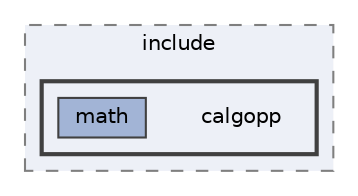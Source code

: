 digraph "lib/math/include/calgopp"
{
 // LATEX_PDF_SIZE
  bgcolor="transparent";
  edge [fontname=Helvetica,fontsize=10,labelfontname=Helvetica,labelfontsize=10];
  node [fontname=Helvetica,fontsize=10,shape=box,height=0.2,width=0.4];
  compound=true
  subgraph clusterdir_d2e3a591115529d6c7ea42d7bff6acd1 {
    graph [ bgcolor="#edf0f7", pencolor="grey50", label="include", fontname=Helvetica,fontsize=10 style="filled,dashed", URL="dir_d2e3a591115529d6c7ea42d7bff6acd1.html",tooltip=""]
  subgraph clusterdir_f6e4cdae29df30fd2213016b276c33da {
    graph [ bgcolor="#edf0f7", pencolor="grey25", label="", fontname=Helvetica,fontsize=10 style="filled,bold", URL="dir_f6e4cdae29df30fd2213016b276c33da.html",tooltip=""]
    dir_f6e4cdae29df30fd2213016b276c33da [shape=plaintext, label="calgopp"];
  dir_549e83dfb284f098ce6c7b147c2628f6 [label="math", fillcolor="#a2b4d6", color="grey25", style="filled", URL="dir_549e83dfb284f098ce6c7b147c2628f6.html",tooltip=""];
  }
  }
}
